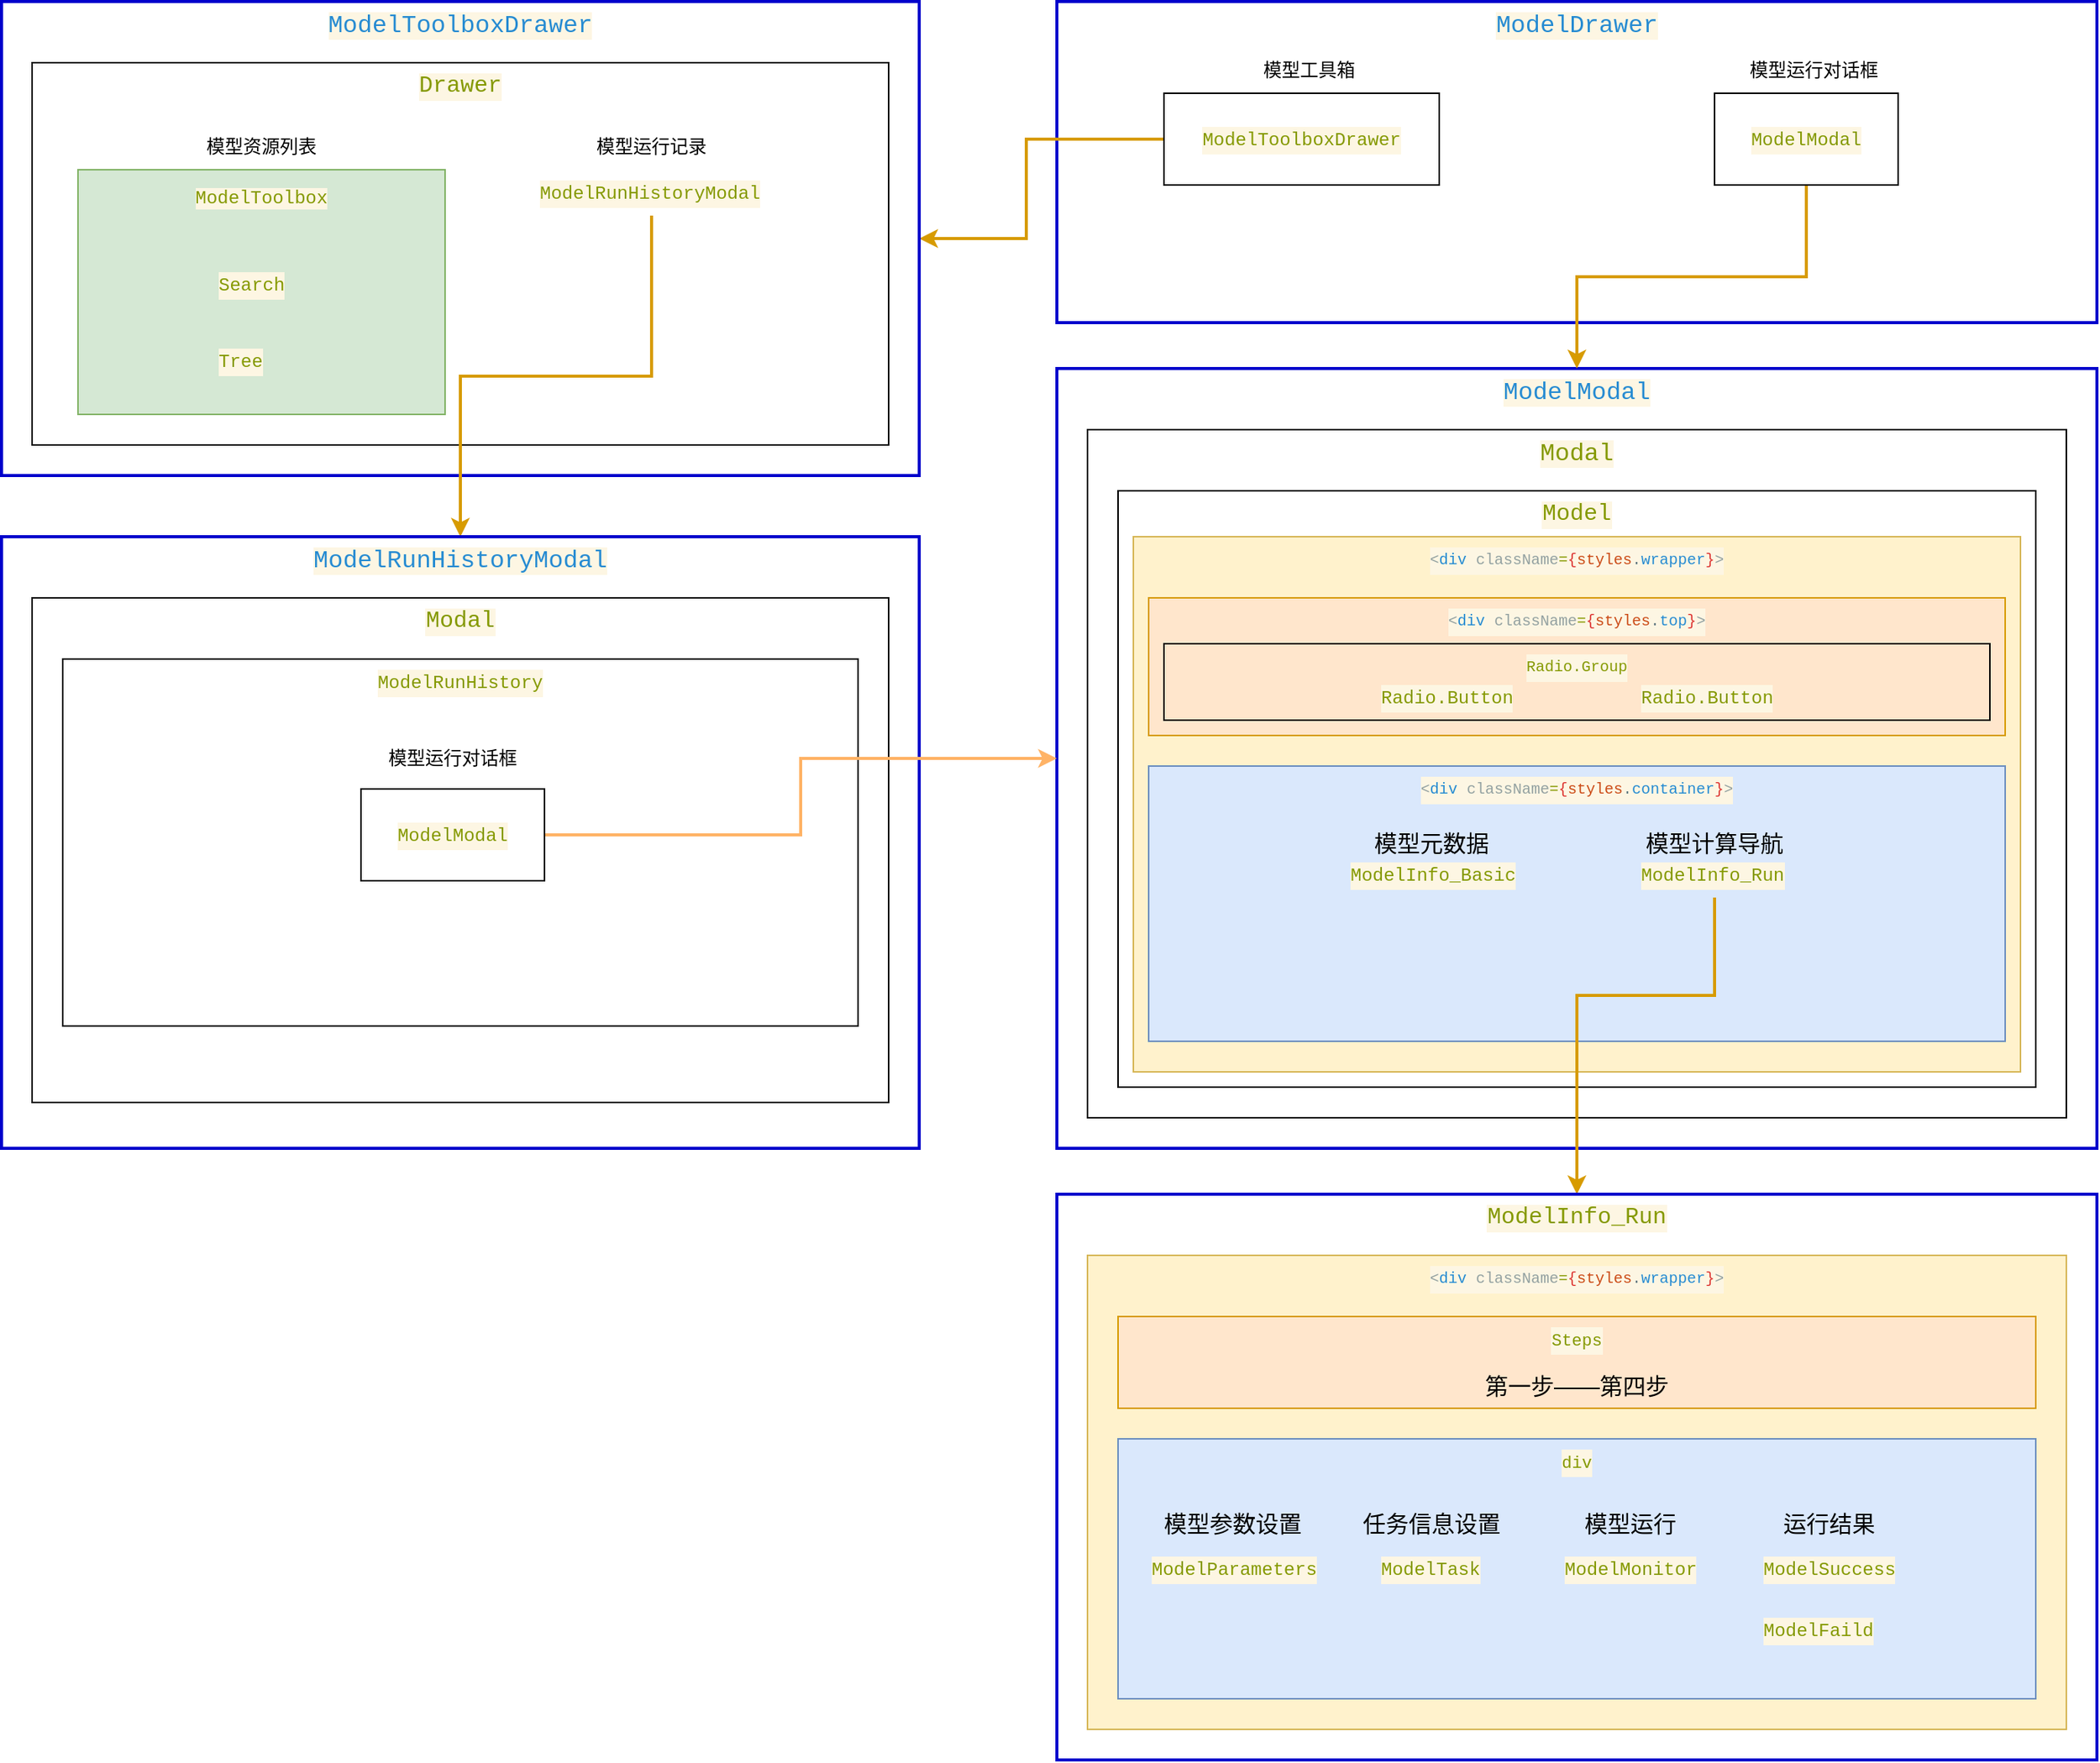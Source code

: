 <mxfile version="20.6.0" type="github">
  <diagram id="T4FZp3LpQJDMUk-Gc5tJ" name="第 1 页">
    <mxGraphModel dx="2125" dy="684" grid="1" gridSize="10" guides="1" tooltips="1" connect="1" arrows="1" fold="1" page="1" pageScale="1" pageWidth="827" pageHeight="1169" math="0" shadow="0">
      <root>
        <mxCell id="0" />
        <mxCell id="1" parent="0" />
        <mxCell id="LZYaPzqgYT7a62YiZSau-1" value="&lt;div style=&quot;color: rgb(101, 123, 131); background-color: rgb(253, 246, 227); font-family: Menlo, Monaco, &amp;quot;Courier New&amp;quot;, monospace; line-height: 18px; font-size: 16px;&quot;&gt;&lt;span style=&quot;color: rgb(38, 139, 210); font-size: 16px;&quot;&gt;ModelModal&lt;/span&gt;&lt;/div&gt;" style="rounded=0;whiteSpace=wrap;html=1;verticalAlign=top;fontSize=16;fillColor=none;strokeColor=#0000CC;strokeWidth=2;" parent="1" vertex="1">
          <mxGeometry x="80" y="250" width="680" height="510" as="geometry" />
        </mxCell>
        <mxCell id="LZYaPzqgYT7a62YiZSau-3" value="&lt;meta charset=&quot;utf-8&quot; style=&quot;font-size: 16px;&quot;&gt;&lt;div style=&quot;color: rgb(101, 123, 131); background-color: rgb(253, 246, 227); font-family: Menlo, Monaco, &amp;quot;Courier New&amp;quot;, monospace; font-weight: normal; font-size: 16px; line-height: 18px;&quot;&gt;&lt;div style=&quot;font-size: 16px;&quot;&gt;&lt;span style=&quot;color: rgb(133, 153, 0); font-size: 16px;&quot;&gt;Modal&lt;/span&gt;&lt;/div&gt;&lt;/div&gt;" style="rounded=0;whiteSpace=wrap;html=1;fontSize=16;fillColor=none;verticalAlign=top;" parent="1" vertex="1">
          <mxGeometry x="100" y="290" width="640" height="450" as="geometry" />
        </mxCell>
        <mxCell id="LZYaPzqgYT7a62YiZSau-4" value="&lt;meta charset=&quot;utf-8&quot; style=&quot;font-size: 15px;&quot;&gt;&lt;div style=&quot;color: rgb(101, 123, 131); background-color: rgb(253, 246, 227); font-family: Menlo, Monaco, &amp;quot;Courier New&amp;quot;, monospace; font-weight: normal; font-size: 15px; line-height: 18px;&quot;&gt;&lt;div style=&quot;font-size: 15px;&quot;&gt;&lt;span style=&quot;color: rgb(133, 153, 0); font-size: 15px;&quot;&gt;Model&lt;/span&gt;&lt;/div&gt;&lt;/div&gt;" style="rounded=0;whiteSpace=wrap;html=1;fontSize=15;verticalAlign=top;" parent="1" vertex="1">
          <mxGeometry x="120" y="330" width="600" height="390" as="geometry" />
        </mxCell>
        <mxCell id="LZYaPzqgYT7a62YiZSau-5" value="&lt;meta charset=&quot;utf-8&quot; style=&quot;font-size: 10px;&quot;&gt;&lt;div style=&quot;color: rgb(101, 123, 131); background-color: rgb(253, 246, 227); font-family: Menlo, Monaco, &amp;quot;Courier New&amp;quot;, monospace; font-weight: normal; font-size: 10px; line-height: 18px;&quot;&gt;&lt;div style=&quot;font-size: 10px;&quot;&gt;&lt;span style=&quot;color: rgb(147, 161, 161); font-size: 10px;&quot;&gt;&amp;lt;&lt;/span&gt;&lt;span style=&quot;color: rgb(38, 139, 210); font-size: 10px;&quot;&gt;div&lt;/span&gt;&lt;span style=&quot;color: rgb(101, 123, 131); font-size: 10px;&quot;&gt; &lt;/span&gt;&lt;span style=&quot;color: rgb(147, 161, 161); font-size: 10px;&quot;&gt;className&lt;/span&gt;&lt;span style=&quot;color: rgb(133, 153, 0); font-size: 10px;&quot;&gt;=&lt;/span&gt;&lt;span style=&quot;color: rgb(220, 50, 47); font-size: 10px;&quot;&gt;{&lt;/span&gt;&lt;span style=&quot;color: rgb(203, 75, 22); font-size: 10px;&quot;&gt;styles&lt;/span&gt;&lt;span style=&quot;color: rgb(101, 123, 131); font-size: 10px;&quot;&gt;.&lt;/span&gt;&lt;span style=&quot;color: rgb(38, 139, 210); font-size: 10px;&quot;&gt;wrapper&lt;/span&gt;&lt;span style=&quot;color: rgb(220, 50, 47); font-size: 10px;&quot;&gt;}&lt;/span&gt;&lt;span style=&quot;color: rgb(147, 161, 161); font-size: 10px;&quot;&gt;&amp;gt;&lt;/span&gt;&lt;/div&gt;&lt;/div&gt;" style="rounded=0;whiteSpace=wrap;html=1;fontSize=10;fillColor=#fff2cc;verticalAlign=top;strokeColor=#d6b656;" parent="1" vertex="1">
          <mxGeometry x="130" y="360" width="580" height="350" as="geometry" />
        </mxCell>
        <mxCell id="LZYaPzqgYT7a62YiZSau-6" value="&lt;meta charset=&quot;utf-8&quot; style=&quot;font-size: 10px;&quot;&gt;&lt;div style=&quot;color: rgb(101, 123, 131); background-color: rgb(253, 246, 227); font-family: Menlo, Monaco, &amp;quot;Courier New&amp;quot;, monospace; font-weight: normal; font-size: 10px; line-height: 18px;&quot;&gt;&lt;div style=&quot;font-size: 10px;&quot;&gt;&lt;span style=&quot;color: rgb(147, 161, 161); font-size: 10px;&quot;&gt;&amp;lt;&lt;/span&gt;&lt;span style=&quot;color: rgb(38, 139, 210); font-size: 10px;&quot;&gt;div&lt;/span&gt;&lt;span style=&quot;color: rgb(101, 123, 131); font-size: 10px;&quot;&gt; &lt;/span&gt;&lt;span style=&quot;color: rgb(147, 161, 161); font-size: 10px;&quot;&gt;className&lt;/span&gt;&lt;span style=&quot;color: rgb(133, 153, 0); font-size: 10px;&quot;&gt;=&lt;/span&gt;&lt;span style=&quot;color: rgb(220, 50, 47); font-size: 10px;&quot;&gt;{&lt;/span&gt;&lt;span style=&quot;color: rgb(203, 75, 22); font-size: 10px;&quot;&gt;styles&lt;/span&gt;&lt;span style=&quot;color: rgb(101, 123, 131); font-size: 10px;&quot;&gt;.&lt;/span&gt;&lt;span style=&quot;color: rgb(38, 139, 210); font-size: 10px;&quot;&gt;top&lt;/span&gt;&lt;span style=&quot;color: rgb(220, 50, 47); font-size: 10px;&quot;&gt;}&lt;/span&gt;&lt;span style=&quot;color: rgb(147, 161, 161); font-size: 10px;&quot;&gt;&amp;gt;&lt;/span&gt;&lt;/div&gt;&lt;/div&gt;" style="rounded=0;whiteSpace=wrap;html=1;fontSize=10;fillColor=#ffe6cc;verticalAlign=top;strokeColor=#d79b00;" parent="1" vertex="1">
          <mxGeometry x="140" y="400" width="560" height="90" as="geometry" />
        </mxCell>
        <mxCell id="LZYaPzqgYT7a62YiZSau-7" value="&lt;meta charset=&quot;utf-8&quot; style=&quot;font-size: 10px;&quot;&gt;&lt;div style=&quot;color: rgb(101, 123, 131); background-color: rgb(253, 246, 227); font-family: Menlo, Monaco, &amp;quot;Courier New&amp;quot;, monospace; font-weight: normal; font-size: 10px; line-height: 18px;&quot;&gt;&lt;div style=&quot;font-size: 10px;&quot;&gt;&lt;span style=&quot;color: rgb(133, 153, 0); font-size: 10px;&quot;&gt;Radio.Group&lt;/span&gt;&lt;/div&gt;&lt;/div&gt;" style="rounded=0;whiteSpace=wrap;html=1;fontSize=10;fillColor=none;verticalAlign=top;" parent="1" vertex="1">
          <mxGeometry x="150" y="430" width="540" height="50" as="geometry" />
        </mxCell>
        <mxCell id="LZYaPzqgYT7a62YiZSau-8" value="&lt;div style=&quot;color: rgb(101, 123, 131); background-color: rgb(253, 246, 227); font-family: Menlo, Monaco, &amp;quot;Courier New&amp;quot;, monospace; font-weight: normal; font-size: 12px; line-height: 18px;&quot;&gt;&lt;div&gt;&lt;span style=&quot;color: #859900;&quot;&gt;Radio.Button&lt;/span&gt;&lt;/div&gt;&lt;/div&gt;" style="text;whiteSpace=wrap;html=1;fontSize=10;" parent="1" vertex="1">
          <mxGeometry x="290" y="450" width="130" height="40" as="geometry" />
        </mxCell>
        <mxCell id="LZYaPzqgYT7a62YiZSau-9" value="&lt;div style=&quot;color: rgb(101, 123, 131); background-color: rgb(253, 246, 227); font-family: Menlo, Monaco, &amp;quot;Courier New&amp;quot;, monospace; font-weight: normal; font-size: 12px; line-height: 18px;&quot;&gt;&lt;div&gt;&lt;span style=&quot;color: #859900;&quot;&gt;Radio.Button&lt;/span&gt;&lt;/div&gt;&lt;/div&gt;" style="text;whiteSpace=wrap;html=1;fontSize=10;" parent="1" vertex="1">
          <mxGeometry x="460" y="450" width="130" height="40" as="geometry" />
        </mxCell>
        <mxCell id="LZYaPzqgYT7a62YiZSau-10" value="&lt;div style=&quot;background-color: rgb(253, 246, 227); font-family: Menlo, Monaco, &amp;quot;Courier New&amp;quot;, monospace; font-weight: normal; font-size: 10px; line-height: 18px;&quot;&gt;&lt;div style=&quot;font-size: 10px;&quot;&gt;&lt;span style=&quot;color: rgb(147, 161, 161); font-size: 10px;&quot;&gt;&amp;lt;&lt;/span&gt;&lt;span style=&quot;color: rgb(38, 139, 210); font-size: 10px;&quot;&gt;div&lt;/span&gt;&lt;span style=&quot;color: rgb(101, 123, 131); font-size: 10px;&quot;&gt; &lt;/span&gt;&lt;span style=&quot;color: rgb(147, 161, 161); font-size: 10px;&quot;&gt;className&lt;/span&gt;&lt;span style=&quot;color: rgb(133, 153, 0); font-size: 10px;&quot;&gt;=&lt;/span&gt;&lt;span style=&quot;color: rgb(220, 50, 47); font-size: 10px;&quot;&gt;{&lt;/span&gt;&lt;span style=&quot;color: rgb(203, 75, 22); font-size: 10px;&quot;&gt;styles&lt;/span&gt;&lt;span style=&quot;color: rgb(101, 123, 131); font-size: 10px;&quot;&gt;.&lt;/span&gt;&lt;span style=&quot;font-size: 10px;&quot;&gt;&lt;font color=&quot;#268bd2&quot;&gt;container&lt;/font&gt;&lt;/span&gt;&lt;span style=&quot;color: rgb(220, 50, 47); font-size: 10px;&quot;&gt;}&lt;/span&gt;&lt;span style=&quot;color: rgb(147, 161, 161); font-size: 10px;&quot;&gt;&amp;gt;&lt;/span&gt;&lt;/div&gt;&lt;/div&gt;" style="rounded=0;whiteSpace=wrap;html=1;fontSize=10;fillColor=#dae8fc;verticalAlign=top;strokeColor=#6c8ebf;" parent="1" vertex="1">
          <mxGeometry x="140" y="510" width="560" height="180" as="geometry" />
        </mxCell>
        <mxCell id="LZYaPzqgYT7a62YiZSau-11" value="&lt;meta charset=&quot;utf-8&quot;&gt;&lt;div style=&quot;color: rgb(101, 123, 131); background-color: rgb(253, 246, 227); font-family: Menlo, Monaco, &amp;quot;Courier New&amp;quot;, monospace; font-weight: normal; font-size: 12px; line-height: 18px;&quot;&gt;&lt;div&gt;&lt;span style=&quot;color: #859900;&quot;&gt;ModelInfo_Basic&lt;/span&gt;&lt;/div&gt;&lt;/div&gt;" style="text;whiteSpace=wrap;html=1;fontSize=10;" parent="1" vertex="1">
          <mxGeometry x="270" y="566" width="140" height="40" as="geometry" />
        </mxCell>
        <mxCell id="LZYaPzqgYT7a62YiZSau-22" style="edgeStyle=orthogonalEdgeStyle;rounded=0;orthogonalLoop=1;jettySize=auto;html=1;entryX=0.5;entryY=0;entryDx=0;entryDy=0;fontSize=11;strokeColor=#d79b00;fillColor=#ffe6cc;strokeWidth=2;" parent="1" source="LZYaPzqgYT7a62YiZSau-12" target="LZYaPzqgYT7a62YiZSau-13" edge="1">
          <mxGeometry relative="1" as="geometry">
            <Array as="points">
              <mxPoint x="510" y="660" />
              <mxPoint x="420" y="660" />
            </Array>
          </mxGeometry>
        </mxCell>
        <mxCell id="LZYaPzqgYT7a62YiZSau-12" value="&lt;meta charset=&quot;utf-8&quot;&gt;&lt;div style=&quot;color: rgb(101, 123, 131); background-color: rgb(253, 246, 227); font-family: Menlo, Monaco, &amp;quot;Courier New&amp;quot;, monospace; font-weight: normal; font-size: 12px; line-height: 18px;&quot;&gt;&lt;div&gt;&lt;span style=&quot;color: #859900;&quot;&gt;ModelInfo_Run&lt;/span&gt;&lt;/div&gt;&lt;/div&gt;" style="text;whiteSpace=wrap;html=1;fontSize=10;" parent="1" vertex="1">
          <mxGeometry x="460" y="566" width="100" height="30" as="geometry" />
        </mxCell>
        <mxCell id="LZYaPzqgYT7a62YiZSau-13" value="&lt;meta charset=&quot;utf-8&quot; style=&quot;font-size: 15px;&quot;&gt;&lt;div style=&quot;color: rgb(101, 123, 131); background-color: rgb(253, 246, 227); font-family: Menlo, Monaco, &amp;quot;Courier New&amp;quot;, monospace; font-weight: normal; font-size: 15px; line-height: 18px;&quot;&gt;&lt;div style=&quot;font-size: 15px;&quot;&gt;&lt;span style=&quot;color: rgb(133, 153, 0); font-size: 15px;&quot;&gt;ModelInfo_Run&lt;/span&gt;&lt;/div&gt;&lt;/div&gt;" style="rounded=0;whiteSpace=wrap;html=1;fontSize=16;fillColor=none;verticalAlign=top;strokeColor=#0000CC;strokeWidth=2;" parent="1" vertex="1">
          <mxGeometry x="80" y="790" width="680" height="370" as="geometry" />
        </mxCell>
        <mxCell id="LZYaPzqgYT7a62YiZSau-14" value="&lt;meta charset=&quot;utf-8&quot; style=&quot;font-size: 10px;&quot;&gt;&lt;div style=&quot;color: rgb(101, 123, 131); background-color: rgb(253, 246, 227); font-family: Menlo, Monaco, &amp;quot;Courier New&amp;quot;, monospace; font-weight: normal; font-size: 10px; line-height: 18px;&quot;&gt;&lt;div style=&quot;font-size: 10px;&quot;&gt;&lt;span style=&quot;color: rgb(147, 161, 161); font-size: 10px;&quot;&gt;&amp;lt;&lt;/span&gt;&lt;span style=&quot;color: rgb(38, 139, 210); font-size: 10px;&quot;&gt;div&lt;/span&gt;&lt;span style=&quot;color: rgb(101, 123, 131); font-size: 10px;&quot;&gt; &lt;/span&gt;&lt;span style=&quot;color: rgb(147, 161, 161); font-size: 10px;&quot;&gt;className&lt;/span&gt;&lt;span style=&quot;color: rgb(133, 153, 0); font-size: 10px;&quot;&gt;=&lt;/span&gt;&lt;span style=&quot;color: rgb(220, 50, 47); font-size: 10px;&quot;&gt;{&lt;/span&gt;&lt;span style=&quot;color: rgb(203, 75, 22); font-size: 10px;&quot;&gt;styles&lt;/span&gt;&lt;span style=&quot;color: rgb(101, 123, 131); font-size: 10px;&quot;&gt;.&lt;/span&gt;&lt;span style=&quot;color: rgb(38, 139, 210); font-size: 10px;&quot;&gt;wrapper&lt;/span&gt;&lt;span style=&quot;color: rgb(220, 50, 47); font-size: 10px;&quot;&gt;}&lt;/span&gt;&lt;span style=&quot;color: rgb(147, 161, 161); font-size: 10px;&quot;&gt;&amp;gt;&lt;/span&gt;&lt;/div&gt;&lt;/div&gt;" style="rounded=0;whiteSpace=wrap;html=1;fontSize=10;fillColor=#fff2cc;verticalAlign=top;strokeColor=#d6b656;" parent="1" vertex="1">
          <mxGeometry x="100" y="830" width="640" height="310" as="geometry" />
        </mxCell>
        <mxCell id="LZYaPzqgYT7a62YiZSau-15" value="&lt;div style=&quot;color: rgb(101, 123, 131); background-color: rgb(253, 246, 227); font-family: Menlo, Monaco, &amp;quot;Courier New&amp;quot;, monospace; font-weight: normal; font-size: 11px; line-height: 18px;&quot;&gt;&lt;div style=&quot;font-size: 11px;&quot;&gt;&lt;span style=&quot;color: rgb(133, 153, 0); font-size: 11px;&quot;&gt;Steps&lt;/span&gt;&lt;/div&gt;&lt;/div&gt;" style="rounded=0;whiteSpace=wrap;html=1;fontSize=11;fillColor=#ffe6cc;verticalAlign=top;strokeColor=#d79b00;" parent="1" vertex="1">
          <mxGeometry x="120" y="870" width="600" height="60" as="geometry" />
        </mxCell>
        <mxCell id="LZYaPzqgYT7a62YiZSau-21" value="&lt;div style=&quot;color: rgb(101, 123, 131); background-color: rgb(253, 246, 227); font-family: Menlo, Monaco, &amp;quot;Courier New&amp;quot;, monospace; font-weight: normal; font-size: 11px; line-height: 18px;&quot;&gt;&lt;div style=&quot;font-size: 11px;&quot;&gt;&lt;span style=&quot;color: rgb(133, 153, 0); font-size: 11px;&quot;&gt;div&lt;/span&gt;&lt;/div&gt;&lt;/div&gt;" style="rounded=0;whiteSpace=wrap;html=1;fontSize=11;fillColor=#dae8fc;verticalAlign=top;strokeColor=#6c8ebf;" parent="1" vertex="1">
          <mxGeometry x="120" y="950" width="600" height="170" as="geometry" />
        </mxCell>
        <mxCell id="LZYaPzqgYT7a62YiZSau-16" value="&lt;meta charset=&quot;utf-8&quot;&gt;&lt;div style=&quot;color: rgb(101, 123, 131); background-color: rgb(253, 246, 227); font-family: Menlo, Monaco, &amp;quot;Courier New&amp;quot;, monospace; font-weight: normal; font-size: 12px; line-height: 18px;&quot;&gt;&lt;div&gt;&lt;span style=&quot;color: #859900;&quot;&gt;ModelParameters&lt;/span&gt;&lt;/div&gt;&lt;/div&gt;" style="text;whiteSpace=wrap;html=1;fontSize=15;" parent="1" vertex="1">
          <mxGeometry x="140" y="1020" width="140" height="40" as="geometry" />
        </mxCell>
        <mxCell id="LZYaPzqgYT7a62YiZSau-17" value="&lt;meta charset=&quot;utf-8&quot;&gt;&lt;div style=&quot;color: rgb(101, 123, 131); background-color: rgb(253, 246, 227); font-family: Menlo, Monaco, &amp;quot;Courier New&amp;quot;, monospace; font-weight: normal; font-size: 12px; line-height: 18px;&quot;&gt;&lt;div&gt;&lt;span style=&quot;color: #859900;&quot;&gt;ModelTask&lt;/span&gt;&lt;/div&gt;&lt;/div&gt;" style="text;whiteSpace=wrap;html=1;fontSize=15;" parent="1" vertex="1">
          <mxGeometry x="290" y="1020" width="100" height="40" as="geometry" />
        </mxCell>
        <mxCell id="LZYaPzqgYT7a62YiZSau-18" value="&lt;meta charset=&quot;utf-8&quot;&gt;&lt;div style=&quot;color: rgb(101, 123, 131); background-color: rgb(253, 246, 227); font-family: Menlo, Monaco, &amp;quot;Courier New&amp;quot;, monospace; font-weight: normal; font-size: 12px; line-height: 18px;&quot;&gt;&lt;div&gt;&lt;span style=&quot;color: #859900;&quot;&gt;ModelMonitor&lt;/span&gt;&lt;/div&gt;&lt;/div&gt;" style="text;whiteSpace=wrap;html=1;fontSize=15;" parent="1" vertex="1">
          <mxGeometry x="410" y="1020" width="120" height="40" as="geometry" />
        </mxCell>
        <mxCell id="LZYaPzqgYT7a62YiZSau-19" value="&lt;meta charset=&quot;utf-8&quot;&gt;&lt;div style=&quot;color: rgb(101, 123, 131); background-color: rgb(253, 246, 227); font-family: Menlo, Monaco, &amp;quot;Courier New&amp;quot;, monospace; font-weight: normal; font-size: 12px; line-height: 18px;&quot;&gt;&lt;div&gt;&lt;span style=&quot;color: #859900;&quot;&gt;ModelSuccess&lt;/span&gt;&lt;/div&gt;&lt;/div&gt;" style="text;whiteSpace=wrap;html=1;fontSize=15;" parent="1" vertex="1">
          <mxGeometry x="540" y="1020" width="120" height="40" as="geometry" />
        </mxCell>
        <mxCell id="LZYaPzqgYT7a62YiZSau-20" value="&lt;meta charset=&quot;utf-8&quot;&gt;&lt;div style=&quot;color: rgb(101, 123, 131); background-color: rgb(253, 246, 227); font-family: Menlo, Monaco, &amp;quot;Courier New&amp;quot;, monospace; font-weight: normal; font-size: 12px; line-height: 18px;&quot;&gt;&lt;div&gt;&lt;span style=&quot;color: #859900;&quot;&gt;ModelFaild&lt;/span&gt;&lt;/div&gt;&lt;/div&gt;" style="text;whiteSpace=wrap;html=1;fontSize=15;" parent="1" vertex="1">
          <mxGeometry x="540" y="1060" width="110" height="40" as="geometry" />
        </mxCell>
        <mxCell id="nlev7-8-w-J0k4HLFC_z-1" value="&lt;meta charset=&quot;utf-8&quot; style=&quot;font-size: 16px;&quot;&gt;&lt;div style=&quot;color: rgb(101, 123, 131); background-color: rgb(253, 246, 227); font-family: Menlo, Monaco, &amp;quot;Courier New&amp;quot;, monospace; font-weight: normal; font-size: 16px; line-height: 18px;&quot;&gt;&lt;div style=&quot;font-size: 16px;&quot;&gt;&lt;span style=&quot;color: rgb(38, 139, 210); font-size: 16px;&quot;&gt;ModelDrawer&lt;/span&gt;&lt;/div&gt;&lt;/div&gt;" style="rounded=0;whiteSpace=wrap;html=1;fontSize=16;fillColor=none;verticalAlign=top;strokeColor=#0000CC;strokeWidth=2;" parent="1" vertex="1">
          <mxGeometry x="80" y="10" width="680" height="210" as="geometry" />
        </mxCell>
        <mxCell id="nlev7-8-w-J0k4HLFC_z-22" style="edgeStyle=orthogonalEdgeStyle;rounded=0;orthogonalLoop=1;jettySize=auto;html=1;entryX=1;entryY=0.5;entryDx=0;entryDy=0;strokeColor=#d79b00;fillColor=#ffe6cc;strokeWidth=2;" parent="1" source="nlev7-8-w-J0k4HLFC_z-3" target="nlev7-8-w-J0k4HLFC_z-7" edge="1">
          <mxGeometry relative="1" as="geometry">
            <Array as="points">
              <mxPoint x="60" y="100" />
              <mxPoint x="60" y="165" />
            </Array>
          </mxGeometry>
        </mxCell>
        <mxCell id="nlev7-8-w-J0k4HLFC_z-3" value="&lt;meta charset=&quot;utf-8&quot;&gt;&lt;div style=&quot;color: rgb(101, 123, 131); background-color: rgb(253, 246, 227); font-family: Menlo, Monaco, &amp;quot;Courier New&amp;quot;, monospace; font-weight: normal; font-size: 12px; line-height: 18px;&quot;&gt;&lt;div&gt;&lt;span style=&quot;color: #859900;&quot;&gt;ModelToolboxDrawer&lt;/span&gt;&lt;/div&gt;&lt;/div&gt;" style="rounded=0;whiteSpace=wrap;html=1;" parent="1" vertex="1">
          <mxGeometry x="150" y="70" width="180" height="60" as="geometry" />
        </mxCell>
        <mxCell id="nlev7-8-w-J0k4HLFC_z-5" style="edgeStyle=orthogonalEdgeStyle;rounded=0;orthogonalLoop=1;jettySize=auto;html=1;entryX=0.5;entryY=0;entryDx=0;entryDy=0;strokeColor=#d79b00;fillColor=#ffe6cc;strokeWidth=2;" parent="1" source="nlev7-8-w-J0k4HLFC_z-4" target="LZYaPzqgYT7a62YiZSau-1" edge="1">
          <mxGeometry relative="1" as="geometry" />
        </mxCell>
        <mxCell id="nlev7-8-w-J0k4HLFC_z-4" value="&lt;meta charset=&quot;utf-8&quot;&gt;&lt;div style=&quot;color: rgb(101, 123, 131); background-color: rgb(253, 246, 227); font-family: Menlo, Monaco, &amp;quot;Courier New&amp;quot;, monospace; font-weight: normal; font-size: 12px; line-height: 18px;&quot;&gt;&lt;div&gt;&lt;span style=&quot;color: #859900;&quot;&gt;ModelModal&lt;/span&gt;&lt;/div&gt;&lt;/div&gt;" style="rounded=0;whiteSpace=wrap;html=1;" parent="1" vertex="1">
          <mxGeometry x="510" y="70" width="120" height="60" as="geometry" />
        </mxCell>
        <mxCell id="nlev7-8-w-J0k4HLFC_z-6" value="模型运行对话框" style="text;html=1;strokeColor=none;fillColor=none;align=center;verticalAlign=middle;whiteSpace=wrap;rounded=0;" parent="1" vertex="1">
          <mxGeometry x="530" y="40" width="90" height="30" as="geometry" />
        </mxCell>
        <mxCell id="nlev7-8-w-J0k4HLFC_z-7" value="&lt;meta charset=&quot;utf-8&quot; style=&quot;font-size: 16px;&quot;&gt;&lt;div style=&quot;color: rgb(101, 123, 131); background-color: rgb(253, 246, 227); font-family: Menlo, Monaco, &amp;quot;Courier New&amp;quot;, monospace; font-weight: normal; font-size: 16px; line-height: 18px;&quot;&gt;&lt;div style=&quot;font-size: 16px;&quot;&gt;&lt;span style=&quot;color: rgb(38, 139, 210); font-size: 16px;&quot;&gt;ModelToolboxDrawer&lt;/span&gt;&lt;/div&gt;&lt;/div&gt;" style="rounded=0;whiteSpace=wrap;html=1;fontSize=16;fillColor=none;verticalAlign=top;strokeColor=#0000CC;strokeWidth=2;" parent="1" vertex="1">
          <mxGeometry x="-610" y="10" width="600" height="310" as="geometry" />
        </mxCell>
        <mxCell id="nlev7-8-w-J0k4HLFC_z-8" value="&lt;meta charset=&quot;utf-8&quot; style=&quot;font-size: 15px;&quot;&gt;&lt;div style=&quot;color: rgb(101, 123, 131); background-color: rgb(253, 246, 227); font-family: Menlo, Monaco, &amp;quot;Courier New&amp;quot;, monospace; font-weight: normal; font-size: 15px; line-height: 18px;&quot;&gt;&lt;div style=&quot;font-size: 15px;&quot;&gt;&lt;span style=&quot;color: rgb(133, 153, 0); font-size: 15px;&quot;&gt;Drawer&lt;/span&gt;&lt;/div&gt;&lt;/div&gt;" style="rounded=0;whiteSpace=wrap;html=1;fontSize=15;fillColor=none;verticalAlign=top;" parent="1" vertex="1">
          <mxGeometry x="-590" y="50" width="560" height="250" as="geometry" />
        </mxCell>
        <mxCell id="nlev7-8-w-J0k4HLFC_z-19" style="edgeStyle=orthogonalEdgeStyle;rounded=0;orthogonalLoop=1;jettySize=auto;html=1;entryX=0.5;entryY=0;entryDx=0;entryDy=0;strokeColor=#d79b00;fillColor=#ffe6cc;strokeWidth=2;" parent="1" source="nlev7-8-w-J0k4HLFC_z-10" target="nlev7-8-w-J0k4HLFC_z-18" edge="1">
          <mxGeometry relative="1" as="geometry" />
        </mxCell>
        <mxCell id="nlev7-8-w-J0k4HLFC_z-10" value="&lt;meta charset=&quot;utf-8&quot;&gt;&lt;div style=&quot;color: rgb(101, 123, 131); background-color: rgb(253, 246, 227); font-family: Menlo, Monaco, &amp;quot;Courier New&amp;quot;, monospace; font-weight: normal; font-size: 12px; line-height: 18px;&quot;&gt;&lt;div&gt;&lt;span style=&quot;color: #859900;&quot;&gt;ModelRunHistoryModal&lt;/span&gt;&lt;/div&gt;&lt;/div&gt;" style="text;whiteSpace=wrap;html=1;" parent="1" vertex="1">
          <mxGeometry x="-260" y="120" width="150" height="30" as="geometry" />
        </mxCell>
        <mxCell id="nlev7-8-w-J0k4HLFC_z-14" value="&lt;meta charset=&quot;utf-8&quot;&gt;&lt;span style=&quot;color: rgb(133, 153, 0); font-family: Menlo, Monaco, &amp;quot;Courier New&amp;quot;, monospace; font-size: 12px; font-style: normal; font-variant-ligatures: normal; font-variant-caps: normal; font-weight: 400; letter-spacing: normal; orphans: 2; text-align: left; text-indent: 0px; text-transform: none; widows: 2; word-spacing: 0px; -webkit-text-stroke-width: 0px; background-color: rgb(253, 246, 227); text-decoration-thickness: initial; text-decoration-style: initial; text-decoration-color: initial; float: none; display: inline !important;&quot;&gt;ModelToolbox&lt;/span&gt;" style="rounded=0;whiteSpace=wrap;html=1;fontSize=16;fillColor=#d5e8d4;verticalAlign=top;strokeColor=#82b366;" parent="1" vertex="1">
          <mxGeometry x="-560" y="120" width="240" height="160" as="geometry" />
        </mxCell>
        <mxCell id="nlev7-8-w-J0k4HLFC_z-11" value="&lt;meta charset=&quot;utf-8&quot;&gt;&lt;div style=&quot;color: rgb(101, 123, 131); background-color: rgb(253, 246, 227); font-family: Menlo, Monaco, &amp;quot;Courier New&amp;quot;, monospace; font-weight: normal; font-size: 12px; line-height: 18px;&quot;&gt;&lt;div&gt;&lt;span style=&quot;color: #859900;&quot;&gt;Search&lt;/span&gt;&lt;/div&gt;&lt;/div&gt;" style="text;whiteSpace=wrap;html=1;" parent="1" vertex="1">
          <mxGeometry x="-470" y="180" width="80" height="40" as="geometry" />
        </mxCell>
        <mxCell id="nlev7-8-w-J0k4HLFC_z-15" value="&lt;meta charset=&quot;utf-8&quot;&gt;&lt;div style=&quot;color: rgb(101, 123, 131); background-color: rgb(253, 246, 227); font-family: Menlo, Monaco, &amp;quot;Courier New&amp;quot;, monospace; font-weight: normal; font-size: 12px; line-height: 18px;&quot;&gt;&lt;div&gt;&lt;span style=&quot;color: #859900;&quot;&gt;Tree&lt;/span&gt;&lt;/div&gt;&lt;/div&gt;" style="text;whiteSpace=wrap;html=1;" parent="1" vertex="1">
          <mxGeometry x="-470" y="230" width="60" height="40" as="geometry" />
        </mxCell>
        <mxCell id="nlev7-8-w-J0k4HLFC_z-16" value="模型资源列表" style="text;html=1;strokeColor=none;fillColor=none;align=center;verticalAlign=middle;whiteSpace=wrap;rounded=0;" parent="1" vertex="1">
          <mxGeometry x="-485" y="90" width="90" height="30" as="geometry" />
        </mxCell>
        <mxCell id="nlev7-8-w-J0k4HLFC_z-17" value="模型运行记录" style="text;html=1;strokeColor=none;fillColor=none;align=center;verticalAlign=middle;whiteSpace=wrap;rounded=0;" parent="1" vertex="1">
          <mxGeometry x="-230" y="90" width="90" height="30" as="geometry" />
        </mxCell>
        <mxCell id="nlev7-8-w-J0k4HLFC_z-18" value="&lt;meta charset=&quot;utf-8&quot; style=&quot;font-size: 16px;&quot;&gt;&lt;div style=&quot;color: rgb(101, 123, 131); background-color: rgb(253, 246, 227); font-family: Menlo, Monaco, &amp;quot;Courier New&amp;quot;, monospace; font-weight: normal; font-size: 16px; line-height: 18px;&quot;&gt;&lt;div style=&quot;font-size: 16px;&quot;&gt;&lt;span style=&quot;color: rgb(38, 139, 210); font-size: 16px;&quot;&gt;ModelRunHistoryModal&lt;/span&gt;&lt;/div&gt;&lt;/div&gt;" style="rounded=0;whiteSpace=wrap;html=1;fontSize=16;fillColor=none;verticalAlign=top;strokeColor=#0000CC;strokeWidth=2;" parent="1" vertex="1">
          <mxGeometry x="-610" y="360" width="600" height="400" as="geometry" />
        </mxCell>
        <mxCell id="nlev7-8-w-J0k4HLFC_z-20" value="&lt;meta charset=&quot;utf-8&quot; style=&quot;font-size: 15px;&quot;&gt;&lt;div style=&quot;color: rgb(101, 123, 131); background-color: rgb(253, 246, 227); font-family: Menlo, Monaco, &amp;quot;Courier New&amp;quot;, monospace; font-weight: normal; font-size: 15px; line-height: 18px;&quot;&gt;&lt;div style=&quot;font-size: 15px;&quot;&gt;&lt;span style=&quot;color: rgb(133, 153, 0); font-size: 15px;&quot;&gt;Modal&lt;/span&gt;&lt;/div&gt;&lt;/div&gt;" style="rounded=0;whiteSpace=wrap;html=1;fontSize=15;fillColor=none;verticalAlign=top;" parent="1" vertex="1">
          <mxGeometry x="-590" y="400" width="560" height="330" as="geometry" />
        </mxCell>
        <mxCell id="nlev7-8-w-J0k4HLFC_z-23" value="&lt;meta charset=&quot;utf-8&quot;&gt;&lt;div style=&quot;color: rgb(101, 123, 131); background-color: rgb(253, 246, 227); font-family: Menlo, Monaco, &amp;quot;Courier New&amp;quot;, monospace; font-weight: normal; font-size: 12px; line-height: 18px;&quot;&gt;&lt;div&gt;&lt;span style=&quot;color: #859900;&quot;&gt;ModelRunHistory&lt;/span&gt;&lt;/div&gt;&lt;/div&gt;" style="rounded=0;whiteSpace=wrap;html=1;fontSize=16;fillColor=none;verticalAlign=top;" parent="1" vertex="1">
          <mxGeometry x="-570" y="440" width="520" height="240" as="geometry" />
        </mxCell>
        <mxCell id="nlev7-8-w-J0k4HLFC_z-26" value="模型运行对话框" style="text;html=1;strokeColor=none;fillColor=none;align=center;verticalAlign=middle;whiteSpace=wrap;rounded=0;" parent="1" vertex="1">
          <mxGeometry x="-360" y="490" width="90" height="30" as="geometry" />
        </mxCell>
        <mxCell id="nlev7-8-w-J0k4HLFC_z-27" value="模型工具箱" style="text;html=1;strokeColor=none;fillColor=none;align=center;verticalAlign=middle;whiteSpace=wrap;rounded=0;" parent="1" vertex="1">
          <mxGeometry x="200" y="40" width="90" height="30" as="geometry" />
        </mxCell>
        <mxCell id="nlev7-8-w-J0k4HLFC_z-28" value="模型元数据" style="text;html=1;strokeColor=none;fillColor=none;align=center;verticalAlign=middle;whiteSpace=wrap;rounded=0;fontSize=15;" parent="1" vertex="1">
          <mxGeometry x="280" y="545" width="90" height="30" as="geometry" />
        </mxCell>
        <mxCell id="nlev7-8-w-J0k4HLFC_z-29" value="模型计算导航" style="text;html=1;strokeColor=none;fillColor=none;align=center;verticalAlign=middle;whiteSpace=wrap;rounded=0;fontSize=15;" parent="1" vertex="1">
          <mxGeometry x="460" y="545" width="100" height="30" as="geometry" />
        </mxCell>
        <mxCell id="nlev7-8-w-J0k4HLFC_z-30" value="第一步——第四步" style="text;html=1;strokeColor=none;fillColor=none;align=center;verticalAlign=middle;whiteSpace=wrap;rounded=0;fontSize=15;" parent="1" vertex="1">
          <mxGeometry x="320" y="900" width="200" height="30" as="geometry" />
        </mxCell>
        <mxCell id="nlev7-8-w-J0k4HLFC_z-31" value="模型参数设置" style="text;html=1;strokeColor=none;fillColor=none;align=center;verticalAlign=middle;whiteSpace=wrap;rounded=0;fontSize=15;" parent="1" vertex="1">
          <mxGeometry x="140" y="990" width="110" height="30" as="geometry" />
        </mxCell>
        <mxCell id="nlev7-8-w-J0k4HLFC_z-32" value="任务信息设置" style="text;html=1;strokeColor=none;fillColor=none;align=center;verticalAlign=middle;whiteSpace=wrap;rounded=0;fontSize=15;" parent="1" vertex="1">
          <mxGeometry x="270" y="990" width="110" height="30" as="geometry" />
        </mxCell>
        <mxCell id="nlev7-8-w-J0k4HLFC_z-33" value="模型运行" style="text;html=1;strokeColor=none;fillColor=none;align=center;verticalAlign=middle;whiteSpace=wrap;rounded=0;fontSize=15;" parent="1" vertex="1">
          <mxGeometry x="400" y="990" width="110" height="30" as="geometry" />
        </mxCell>
        <mxCell id="nlev7-8-w-J0k4HLFC_z-34" value="运行结果" style="text;html=1;strokeColor=none;fillColor=none;align=center;verticalAlign=middle;whiteSpace=wrap;rounded=0;fontSize=15;" parent="1" vertex="1">
          <mxGeometry x="530" y="990" width="110" height="30" as="geometry" />
        </mxCell>
        <mxCell id="nlev7-8-w-J0k4HLFC_z-37" style="edgeStyle=orthogonalEdgeStyle;rounded=0;orthogonalLoop=1;jettySize=auto;html=1;entryX=0;entryY=0.5;entryDx=0;entryDy=0;strokeWidth=2;fontSize=11;strokeColor=#FFB366;" parent="1" source="nlev7-8-w-J0k4HLFC_z-35" target="LZYaPzqgYT7a62YiZSau-1" edge="1">
          <mxGeometry relative="1" as="geometry" />
        </mxCell>
        <mxCell id="nlev7-8-w-J0k4HLFC_z-35" value="&lt;meta charset=&quot;utf-8&quot;&gt;&lt;div style=&quot;color: rgb(101, 123, 131); background-color: rgb(253, 246, 227); font-family: Menlo, Monaco, &amp;quot;Courier New&amp;quot;, monospace; font-weight: normal; font-size: 12px; line-height: 18px;&quot;&gt;&lt;div&gt;&lt;span style=&quot;color: #859900;&quot;&gt;ModelModal&lt;/span&gt;&lt;/div&gt;&lt;/div&gt;" style="rounded=0;whiteSpace=wrap;html=1;" parent="1" vertex="1">
          <mxGeometry x="-375" y="525" width="120" height="60" as="geometry" />
        </mxCell>
      </root>
    </mxGraphModel>
  </diagram>
</mxfile>
